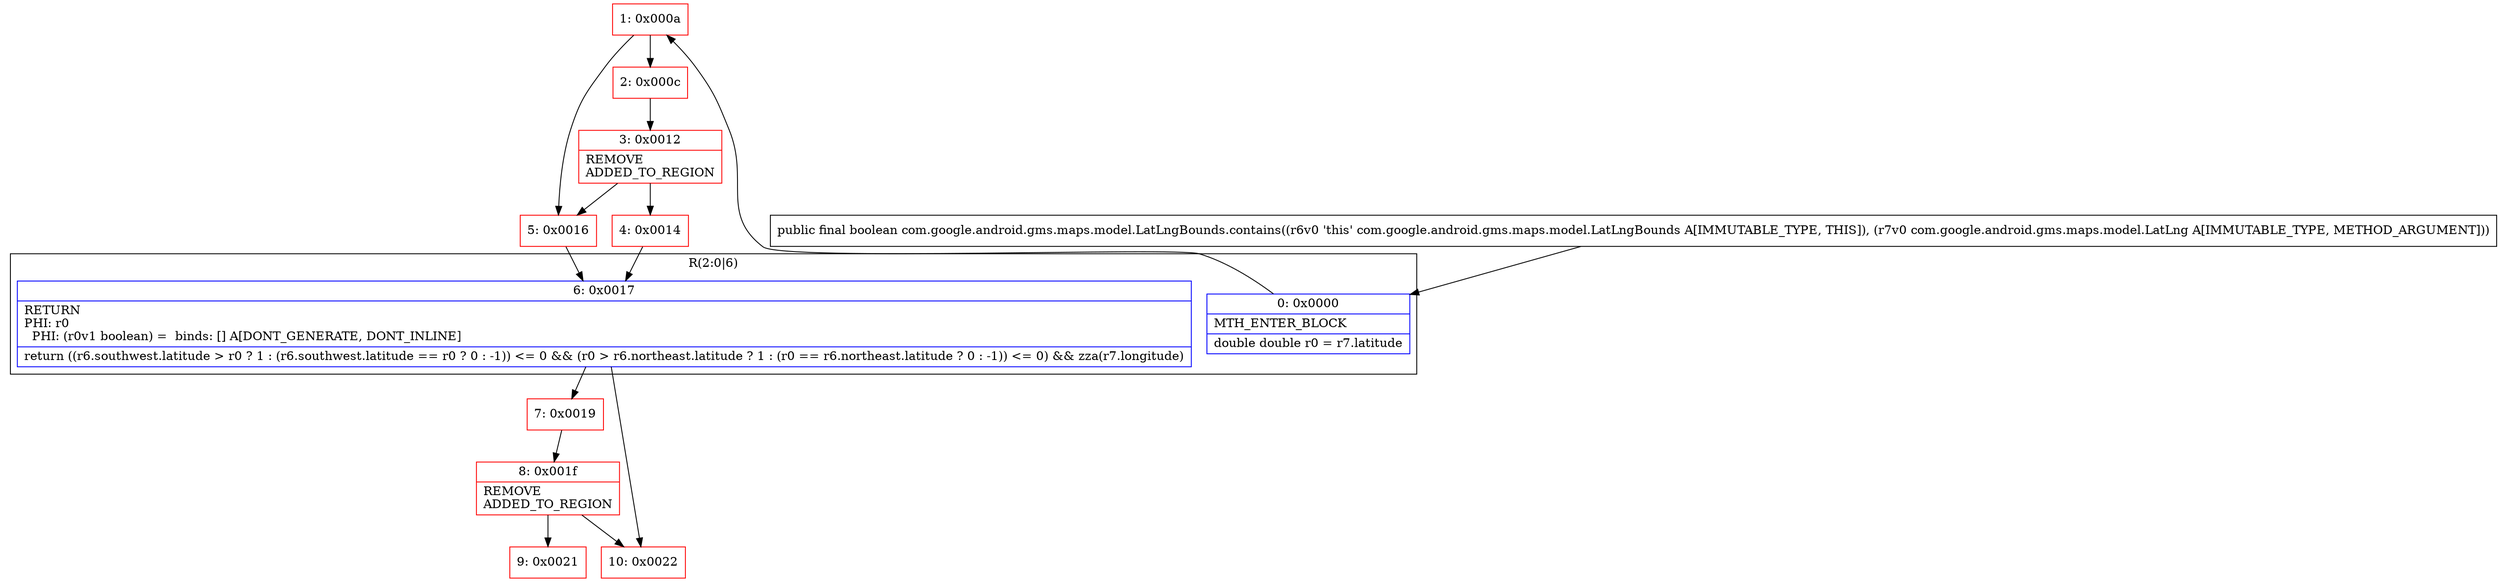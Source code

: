 digraph "CFG forcom.google.android.gms.maps.model.LatLngBounds.contains(Lcom\/google\/android\/gms\/maps\/model\/LatLng;)Z" {
subgraph cluster_Region_1377122335 {
label = "R(2:0|6)";
node [shape=record,color=blue];
Node_0 [shape=record,label="{0\:\ 0x0000|MTH_ENTER_BLOCK\l|double double r0 = r7.latitude\l}"];
Node_6 [shape=record,label="{6\:\ 0x0017|RETURN\lPHI: r0 \l  PHI: (r0v1 boolean) =  binds: [] A[DONT_GENERATE, DONT_INLINE]\l|return ((r6.southwest.latitude \> r0 ? 1 : (r6.southwest.latitude == r0 ? 0 : \-1)) \<= 0 && (r0 \> r6.northeast.latitude ? 1 : (r0 == r6.northeast.latitude ? 0 : \-1)) \<= 0) && zza(r7.longitude)\l}"];
}
Node_1 [shape=record,color=red,label="{1\:\ 0x000a}"];
Node_2 [shape=record,color=red,label="{2\:\ 0x000c}"];
Node_3 [shape=record,color=red,label="{3\:\ 0x0012|REMOVE\lADDED_TO_REGION\l}"];
Node_4 [shape=record,color=red,label="{4\:\ 0x0014}"];
Node_5 [shape=record,color=red,label="{5\:\ 0x0016}"];
Node_7 [shape=record,color=red,label="{7\:\ 0x0019}"];
Node_8 [shape=record,color=red,label="{8\:\ 0x001f|REMOVE\lADDED_TO_REGION\l}"];
Node_9 [shape=record,color=red,label="{9\:\ 0x0021}"];
Node_10 [shape=record,color=red,label="{10\:\ 0x0022}"];
MethodNode[shape=record,label="{public final boolean com.google.android.gms.maps.model.LatLngBounds.contains((r6v0 'this' com.google.android.gms.maps.model.LatLngBounds A[IMMUTABLE_TYPE, THIS]), (r7v0 com.google.android.gms.maps.model.LatLng A[IMMUTABLE_TYPE, METHOD_ARGUMENT])) }"];
MethodNode -> Node_0;
Node_0 -> Node_1;
Node_6 -> Node_7;
Node_6 -> Node_10;
Node_1 -> Node_2;
Node_1 -> Node_5;
Node_2 -> Node_3;
Node_3 -> Node_4;
Node_3 -> Node_5;
Node_4 -> Node_6;
Node_5 -> Node_6;
Node_7 -> Node_8;
Node_8 -> Node_9;
Node_8 -> Node_10;
}

